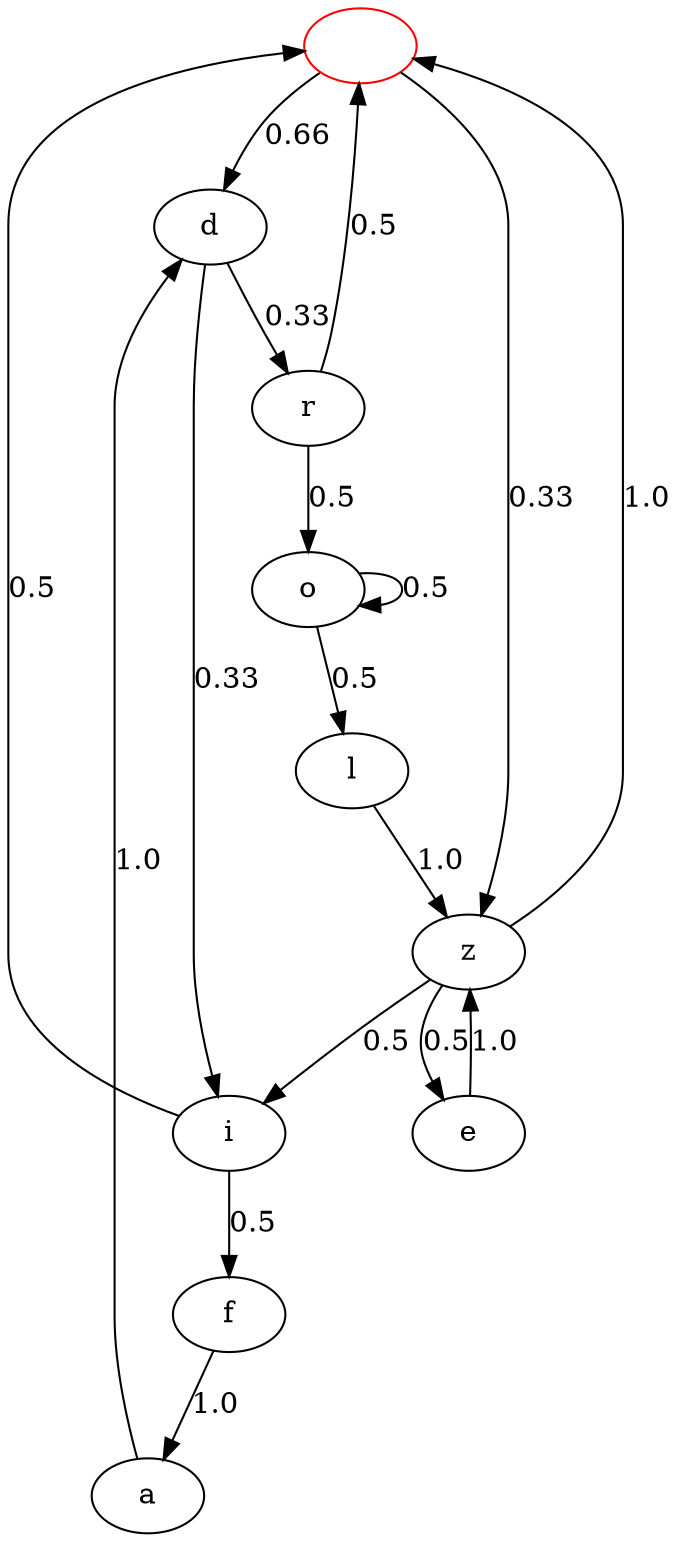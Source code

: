 /*
 * @command=neato
 */
digraph g {
	" " [color=red];
	" " -> d [label="0.66"];
	" " -> z [label="0.33"];
	z -> e [label="0.5"];
	z -> i [label="0.5"];
	e -> z [label="1.0"];
	i -> " " [label="0.5"];
	i -> f [label="0.5"];
	f -> a [label="1.0"];
	a -> d [label="1.0"];
	d -> i [label="0.33"];
	d -> r [label="0.33"];
	r -> " " [label="0.5"];
	r -> o [label="0.5"];
	o -> o [label="0.5"];
	o -> l [label="0.5"];
	l -> z [label="1.0"];
	z -> " " [label="1.0"];
}